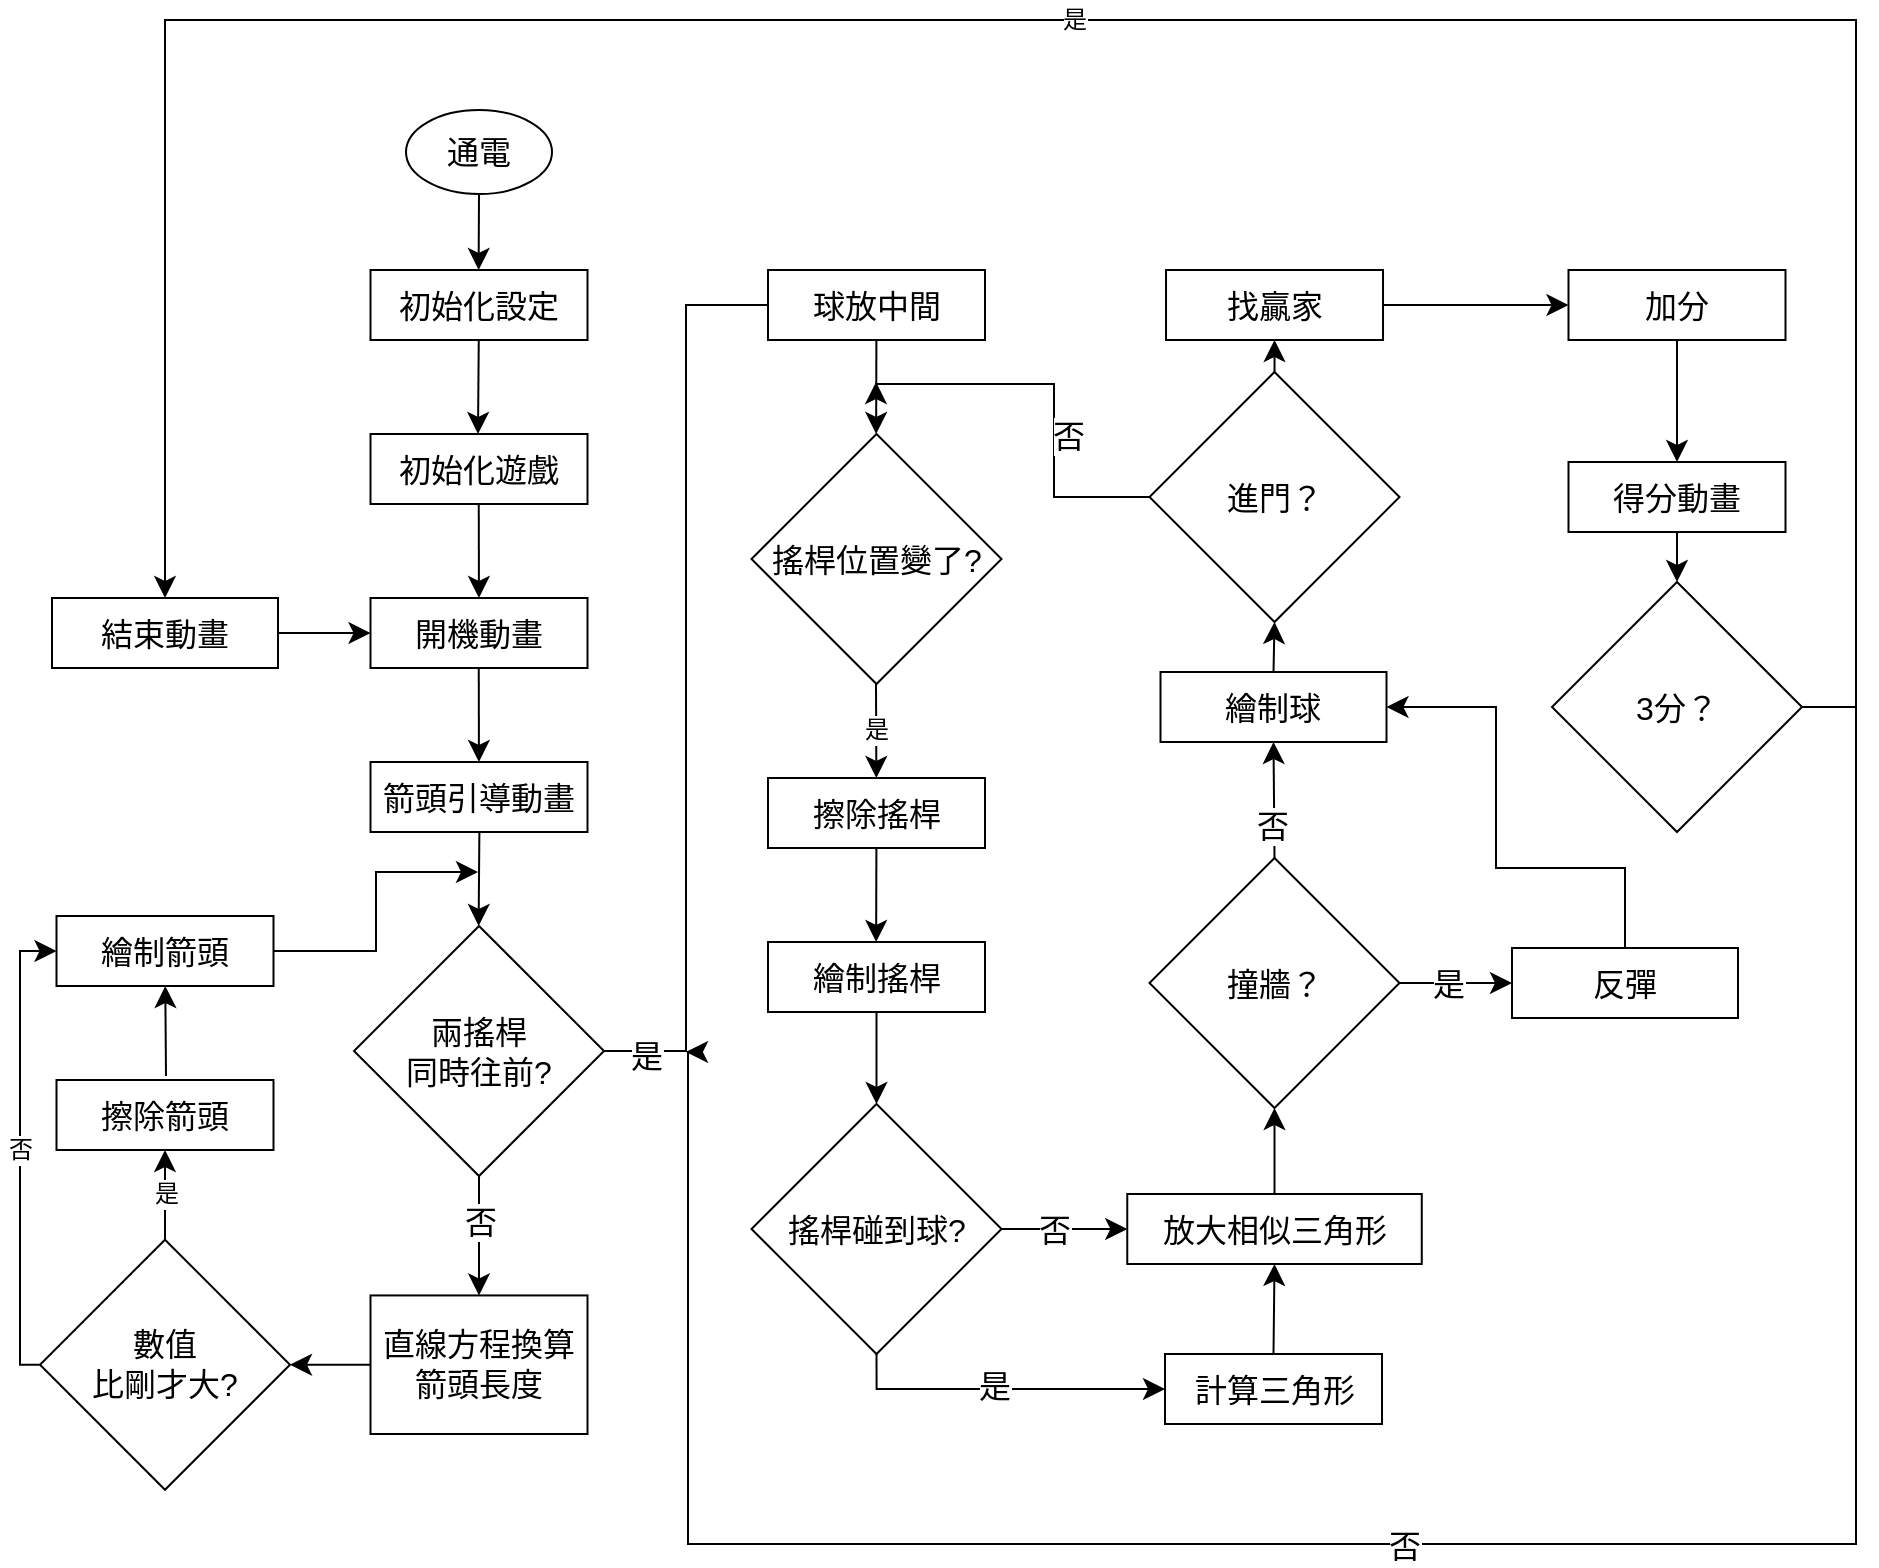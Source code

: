 <mxfile version="21.4.0" type="github">
  <diagram name="Page-1" id="_vV8z-4bH4aNI5SvgFvr">
    <mxGraphModel dx="944" dy="805" grid="0" gridSize="10" guides="1" tooltips="1" connect="1" arrows="1" fold="1" page="0" pageScale="1" pageWidth="850" pageHeight="1100" math="0" shadow="0">
      <root>
        <mxCell id="0" />
        <mxCell id="1" parent="0" />
        <mxCell id="f-ifP4W6vxq-8xgNUm1K-2" value="通電" style="ellipse;whiteSpace=wrap;html=1;fontSize=16;" parent="1" vertex="1">
          <mxGeometry x="442" y="162" width="73" height="42" as="geometry" />
        </mxCell>
        <mxCell id="f-ifP4W6vxq-8xgNUm1K-3" value="初始化遊戲" style="rounded=0;whiteSpace=wrap;html=1;fontSize=16;" parent="1" vertex="1">
          <mxGeometry x="424.25" y="324" width="108.5" height="35" as="geometry" />
        </mxCell>
        <mxCell id="f-ifP4W6vxq-8xgNUm1K-6" value="開機動畫" style="rounded=0;whiteSpace=wrap;html=1;fontSize=16;" parent="1" vertex="1">
          <mxGeometry x="424.25" y="406" width="108.5" height="35" as="geometry" />
        </mxCell>
        <mxCell id="f-ifP4W6vxq-8xgNUm1K-7" value="" style="endArrow=classic;html=1;rounded=0;fontSize=12;startSize=8;endSize=8;curved=1;" parent="1" target="f-ifP4W6vxq-8xgNUm1K-6" edge="1">
          <mxGeometry width="50" height="50" relative="1" as="geometry">
            <mxPoint x="478.38" y="359" as="sourcePoint" />
            <mxPoint x="478.38" y="386" as="targetPoint" />
          </mxGeometry>
        </mxCell>
        <mxCell id="f-ifP4W6vxq-8xgNUm1K-8" value="箭頭引導動畫" style="rounded=0;whiteSpace=wrap;html=1;fontSize=16;" parent="1" vertex="1">
          <mxGeometry x="424.25" y="488" width="108.5" height="35" as="geometry" />
        </mxCell>
        <mxCell id="f-ifP4W6vxq-8xgNUm1K-9" value="" style="endArrow=classic;html=1;rounded=0;fontSize=12;startSize=8;endSize=8;curved=1;" parent="1" target="f-ifP4W6vxq-8xgNUm1K-8" edge="1">
          <mxGeometry width="50" height="50" relative="1" as="geometry">
            <mxPoint x="478.38" y="441" as="sourcePoint" />
            <mxPoint x="478.38" y="468" as="targetPoint" />
          </mxGeometry>
        </mxCell>
        <mxCell id="f-ifP4W6vxq-8xgNUm1K-11" value="" style="endArrow=classic;html=1;rounded=0;fontSize=12;startSize=8;endSize=8;curved=1;" parent="1" edge="1">
          <mxGeometry width="50" height="50" relative="1" as="geometry">
            <mxPoint x="478.69" y="523" as="sourcePoint" />
            <mxPoint x="478.31" y="570" as="targetPoint" />
          </mxGeometry>
        </mxCell>
        <mxCell id="WK4xcvCWI10CoFq3gpq9-1" value="兩搖桿&lt;br&gt;同時往前?" style="rhombus;whiteSpace=wrap;html=1;fontSize=16;" parent="1" vertex="1">
          <mxGeometry x="416" y="570" width="125" height="125" as="geometry" />
        </mxCell>
        <mxCell id="WK4xcvCWI10CoFq3gpq9-6" value="" style="endArrow=classic;html=1;rounded=0;fontSize=12;startSize=8;endSize=8;curved=1;entryX=0.5;entryY=0;entryDx=0;entryDy=0;" parent="1" source="WK4xcvCWI10CoFq3gpq9-1" edge="1">
          <mxGeometry width="50" height="50" relative="1" as="geometry">
            <mxPoint x="549" y="653" as="sourcePoint" />
            <mxPoint x="478.5" y="754.72" as="targetPoint" />
          </mxGeometry>
        </mxCell>
        <mxCell id="WK4xcvCWI10CoFq3gpq9-9" value="否" style="edgeLabel;html=1;align=center;verticalAlign=middle;resizable=0;points=[];fontSize=16;" parent="WK4xcvCWI10CoFq3gpq9-6" vertex="1" connectable="0">
          <mxGeometry x="-0.248" relative="1" as="geometry">
            <mxPoint as="offset" />
          </mxGeometry>
        </mxCell>
        <mxCell id="WK4xcvCWI10CoFq3gpq9-12" value="初始化設定" style="rounded=0;whiteSpace=wrap;html=1;fontSize=16;" parent="1" vertex="1">
          <mxGeometry x="424.25" y="242" width="108.5" height="35" as="geometry" />
        </mxCell>
        <mxCell id="WK4xcvCWI10CoFq3gpq9-13" value="" style="endArrow=classic;html=1;rounded=0;fontSize=12;startSize=8;endSize=8;curved=1;" parent="1" edge="1">
          <mxGeometry width="50" height="50" relative="1" as="geometry">
            <mxPoint x="478.38" y="277" as="sourcePoint" />
            <mxPoint x="478" y="324" as="targetPoint" />
          </mxGeometry>
        </mxCell>
        <mxCell id="WK4xcvCWI10CoFq3gpq9-16" value="" style="endArrow=classic;html=1;rounded=0;fontSize=12;startSize=8;endSize=8;curved=1;exitX=0.5;exitY=1;exitDx=0;exitDy=0;" parent="1" source="f-ifP4W6vxq-8xgNUm1K-2" edge="1">
          <mxGeometry width="50" height="50" relative="1" as="geometry">
            <mxPoint x="479" y="205" as="sourcePoint" />
            <mxPoint x="478.31" y="242" as="targetPoint" />
          </mxGeometry>
        </mxCell>
        <mxCell id="WK4xcvCWI10CoFq3gpq9-19" value="球放中間" style="rounded=0;whiteSpace=wrap;html=1;fontSize=16;" parent="1" vertex="1">
          <mxGeometry x="623" y="242" width="108.5" height="35" as="geometry" />
        </mxCell>
        <mxCell id="WK4xcvCWI10CoFq3gpq9-30" value="擦除搖桿" style="rounded=0;whiteSpace=wrap;html=1;fontSize=16;" parent="1" vertex="1">
          <mxGeometry x="623" y="496" width="108.5" height="35" as="geometry" />
        </mxCell>
        <mxCell id="WK4xcvCWI10CoFq3gpq9-31" value="是" style="endArrow=classic;html=1;rounded=0;fontSize=12;startSize=8;endSize=8;curved=1;" parent="1" target="WK4xcvCWI10CoFq3gpq9-30" edge="1">
          <mxGeometry width="50" height="50" relative="1" as="geometry">
            <mxPoint x="677" y="449" as="sourcePoint" />
            <mxPoint x="677.13" y="476" as="targetPoint" />
          </mxGeometry>
        </mxCell>
        <mxCell id="WK4xcvCWI10CoFq3gpq9-34" value="直線方程換算&lt;br&gt;箭頭長度" style="rounded=0;whiteSpace=wrap;html=1;fontSize=16;" parent="1" vertex="1">
          <mxGeometry x="424.25" y="754.72" width="108.5" height="69.28" as="geometry" />
        </mxCell>
        <mxCell id="WK4xcvCWI10CoFq3gpq9-42" value="搖桿碰到球?" style="rhombus;whiteSpace=wrap;html=1;fontSize=16;" parent="1" vertex="1">
          <mxGeometry x="614.75" y="659" width="125" height="125" as="geometry" />
        </mxCell>
        <mxCell id="WK4xcvCWI10CoFq3gpq9-45" value="放大相似三角形" style="rounded=0;whiteSpace=wrap;html=1;fontSize=16;" parent="1" vertex="1">
          <mxGeometry x="802.63" y="704" width="147.25" height="35" as="geometry" />
        </mxCell>
        <mxCell id="WK4xcvCWI10CoFq3gpq9-46" value="" style="endArrow=classic;html=1;rounded=0;fontSize=12;startSize=8;endSize=8;curved=1;entryX=0;entryY=0.5;entryDx=0;entryDy=0;exitX=1;exitY=0.5;exitDx=0;exitDy=0;" parent="1" source="WK4xcvCWI10CoFq3gpq9-42" target="WK4xcvCWI10CoFq3gpq9-45" edge="1">
          <mxGeometry width="50" height="50" relative="1" as="geometry">
            <mxPoint x="773" y="738" as="sourcePoint" />
            <mxPoint x="810" y="621" as="targetPoint" />
          </mxGeometry>
        </mxCell>
        <mxCell id="WK4xcvCWI10CoFq3gpq9-78" value="否" style="edgeLabel;html=1;align=center;verticalAlign=middle;resizable=0;points=[];fontSize=16;" parent="WK4xcvCWI10CoFq3gpq9-46" vertex="1" connectable="0">
          <mxGeometry x="-0.193" relative="1" as="geometry">
            <mxPoint as="offset" />
          </mxGeometry>
        </mxCell>
        <mxCell id="WK4xcvCWI10CoFq3gpq9-49" value="計算三角形" style="rounded=0;whiteSpace=wrap;html=1;fontSize=16;" parent="1" vertex="1">
          <mxGeometry x="821.5" y="784" width="108.5" height="35" as="geometry" />
        </mxCell>
        <mxCell id="WK4xcvCWI10CoFq3gpq9-50" value="搖桿位置變了?" style="rhombus;whiteSpace=wrap;html=1;fontSize=16;" parent="1" vertex="1">
          <mxGeometry x="614.75" y="324" width="125" height="125" as="geometry" />
        </mxCell>
        <mxCell id="WK4xcvCWI10CoFq3gpq9-51" value="" style="endArrow=classic;html=1;rounded=0;fontSize=12;startSize=8;endSize=8;curved=1;" parent="1" edge="1">
          <mxGeometry width="50" height="50" relative="1" as="geometry">
            <mxPoint x="677.2" y="277" as="sourcePoint" />
            <mxPoint x="677.07" y="324" as="targetPoint" />
          </mxGeometry>
        </mxCell>
        <mxCell id="WK4xcvCWI10CoFq3gpq9-55" value="" style="endArrow=classic;html=1;rounded=0;fontSize=12;startSize=8;endSize=8;curved=1;" parent="1" edge="1">
          <mxGeometry width="50" height="50" relative="1" as="geometry">
            <mxPoint x="677.2" y="531" as="sourcePoint" />
            <mxPoint x="677.07" y="578" as="targetPoint" />
          </mxGeometry>
        </mxCell>
        <mxCell id="WK4xcvCWI10CoFq3gpq9-56" value="數值&lt;br&gt;比剛才大?" style="rhombus;whiteSpace=wrap;html=1;fontSize=16;" parent="1" vertex="1">
          <mxGeometry x="259" y="726.86" width="125" height="125" as="geometry" />
        </mxCell>
        <mxCell id="WK4xcvCWI10CoFq3gpq9-57" value="" style="endArrow=classic;html=1;rounded=0;fontSize=12;startSize=8;endSize=8;curved=1;exitX=0;exitY=0.5;exitDx=0;exitDy=0;entryX=1;entryY=0.5;entryDx=0;entryDy=0;" parent="1" source="WK4xcvCWI10CoFq3gpq9-34" target="WK4xcvCWI10CoFq3gpq9-56" edge="1">
          <mxGeometry width="50" height="50" relative="1" as="geometry">
            <mxPoint x="402" y="714" as="sourcePoint" />
            <mxPoint x="391" y="790" as="targetPoint" />
          </mxGeometry>
        </mxCell>
        <mxCell id="WK4xcvCWI10CoFq3gpq9-58" value="擦除箭頭" style="rounded=0;whiteSpace=wrap;html=1;fontSize=16;" parent="1" vertex="1">
          <mxGeometry x="267.25" y="647" width="108.5" height="35" as="geometry" />
        </mxCell>
        <mxCell id="WK4xcvCWI10CoFq3gpq9-63" value="是" style="endArrow=classic;html=1;rounded=0;fontSize=12;startSize=8;endSize=8;curved=1;exitX=0.5;exitY=0;exitDx=0;exitDy=0;" parent="1" source="WK4xcvCWI10CoFq3gpq9-56" target="WK4xcvCWI10CoFq3gpq9-58" edge="1">
          <mxGeometry width="50" height="50" relative="1" as="geometry">
            <mxPoint x="321.69" y="679.86" as="sourcePoint" />
            <mxPoint x="360" y="723" as="targetPoint" />
          </mxGeometry>
        </mxCell>
        <mxCell id="WK4xcvCWI10CoFq3gpq9-65" value="繪制箭頭" style="rounded=0;whiteSpace=wrap;html=1;fontSize=16;" parent="1" vertex="1">
          <mxGeometry x="267.25" y="565.0" width="108.5" height="35" as="geometry" />
        </mxCell>
        <mxCell id="WK4xcvCWI10CoFq3gpq9-66" value="" style="endArrow=classic;html=1;rounded=0;fontSize=12;startSize=8;endSize=8;curved=1;exitX=0.5;exitY=0;exitDx=0;exitDy=0;" parent="1" target="WK4xcvCWI10CoFq3gpq9-65" edge="1">
          <mxGeometry width="50" height="50" relative="1" as="geometry">
            <mxPoint x="322" y="645.0" as="sourcePoint" />
            <mxPoint x="360" y="641.0" as="targetPoint" />
          </mxGeometry>
        </mxCell>
        <mxCell id="WK4xcvCWI10CoFq3gpq9-67" value="" style="endArrow=classic;html=1;rounded=0;fontSize=12;startSize=8;endSize=8;exitX=1;exitY=0.5;exitDx=0;exitDy=0;edgeStyle=elbowEdgeStyle;" parent="1" source="WK4xcvCWI10CoFq3gpq9-65" edge="1">
          <mxGeometry width="50" height="50" relative="1" as="geometry">
            <mxPoint x="364" y="613" as="sourcePoint" />
            <mxPoint x="478" y="543" as="targetPoint" />
          </mxGeometry>
        </mxCell>
        <mxCell id="WK4xcvCWI10CoFq3gpq9-68" value="否" style="endArrow=classic;html=1;rounded=0;fontSize=12;startSize=8;endSize=8;exitX=0;exitY=0.5;exitDx=0;exitDy=0;entryX=0;entryY=0.5;entryDx=0;entryDy=0;edgeStyle=orthogonalEdgeStyle;" parent="1" source="WK4xcvCWI10CoFq3gpq9-56" target="WK4xcvCWI10CoFq3gpq9-65" edge="1">
          <mxGeometry width="50" height="50" relative="1" as="geometry">
            <mxPoint x="284" y="689" as="sourcePoint" />
            <mxPoint x="334" y="639" as="targetPoint" />
          </mxGeometry>
        </mxCell>
        <mxCell id="WK4xcvCWI10CoFq3gpq9-69" value="繪制搖桿" style="rounded=0;whiteSpace=wrap;html=1;fontSize=16;" parent="1" vertex="1">
          <mxGeometry x="623" y="578" width="108.5" height="35" as="geometry" />
        </mxCell>
        <mxCell id="WK4xcvCWI10CoFq3gpq9-70" value="" style="endArrow=classic;html=1;rounded=0;fontSize=12;startSize=8;endSize=8;curved=1;entryX=0.5;entryY=0;entryDx=0;entryDy=0;exitX=0.5;exitY=1;exitDx=0;exitDy=0;" parent="1" source="WK4xcvCWI10CoFq3gpq9-69" target="WK4xcvCWI10CoFq3gpq9-42" edge="1">
          <mxGeometry width="50" height="50" relative="1" as="geometry">
            <mxPoint x="677.2" y="613" as="sourcePoint" />
            <mxPoint x="706" y="650" as="targetPoint" />
          </mxGeometry>
        </mxCell>
        <mxCell id="WK4xcvCWI10CoFq3gpq9-72" value="" style="endArrow=classic;html=1;rounded=0;fontSize=12;startSize=8;endSize=8;entryX=0;entryY=0.5;entryDx=0;entryDy=0;exitX=0.5;exitY=1;exitDx=0;exitDy=0;edgeStyle=orthogonalEdgeStyle;" parent="1" source="WK4xcvCWI10CoFq3gpq9-42" target="WK4xcvCWI10CoFq3gpq9-49" edge="1">
          <mxGeometry width="50" height="50" relative="1" as="geometry">
            <mxPoint x="717" y="771" as="sourcePoint" />
            <mxPoint x="767" y="721" as="targetPoint" />
          </mxGeometry>
        </mxCell>
        <mxCell id="WK4xcvCWI10CoFq3gpq9-73" value="是" style="edgeLabel;html=1;align=center;verticalAlign=middle;resizable=0;points=[];fontSize=16;" parent="WK4xcvCWI10CoFq3gpq9-72" vertex="1" connectable="0">
          <mxGeometry x="-0.068" y="2" relative="1" as="geometry">
            <mxPoint as="offset" />
          </mxGeometry>
        </mxCell>
        <mxCell id="WK4xcvCWI10CoFq3gpq9-76" value="" style="endArrow=classic;html=1;rounded=0;fontSize=12;startSize=8;endSize=8;curved=1;exitX=0.5;exitY=0;exitDx=0;exitDy=0;entryX=0.5;entryY=1;entryDx=0;entryDy=0;" parent="1" source="WK4xcvCWI10CoFq3gpq9-49" target="WK4xcvCWI10CoFq3gpq9-45" edge="1">
          <mxGeometry width="50" height="50" relative="1" as="geometry">
            <mxPoint x="826" y="717" as="sourcePoint" />
            <mxPoint x="931" y="760" as="targetPoint" />
          </mxGeometry>
        </mxCell>
        <mxCell id="WK4xcvCWI10CoFq3gpq9-79" value="繪制球" style="rounded=0;whiteSpace=wrap;html=1;fontSize=16;" parent="1" vertex="1">
          <mxGeometry x="819.25" y="443" width="113" height="35" as="geometry" />
        </mxCell>
        <mxCell id="WK4xcvCWI10CoFq3gpq9-84" value="" style="endArrow=classic;html=1;rounded=0;fontSize=12;startSize=8;endSize=8;curved=1;exitX=0.5;exitY=0;exitDx=0;exitDy=0;entryX=0.5;entryY=1;entryDx=0;entryDy=0;" parent="1" source="y1NbbbOnnYokH4AwfsoX-2" target="WK4xcvCWI10CoFq3gpq9-79" edge="1">
          <mxGeometry width="50" height="50" relative="1" as="geometry">
            <mxPoint x="894" y="565" as="sourcePoint" />
            <mxPoint x="944" y="515" as="targetPoint" />
          </mxGeometry>
        </mxCell>
        <mxCell id="y1NbbbOnnYokH4AwfsoX-4" value="否" style="edgeLabel;html=1;align=center;verticalAlign=middle;resizable=0;points=[];fontSize=16;" vertex="1" connectable="0" parent="WK4xcvCWI10CoFq3gpq9-84">
          <mxGeometry x="-0.45" y="1" relative="1" as="geometry">
            <mxPoint as="offset" />
          </mxGeometry>
        </mxCell>
        <mxCell id="WK4xcvCWI10CoFq3gpq9-85" value="進門？" style="rhombus;whiteSpace=wrap;html=1;fontSize=16;" parent="1" vertex="1">
          <mxGeometry x="813.76" y="293" width="125" height="125" as="geometry" />
        </mxCell>
        <mxCell id="WK4xcvCWI10CoFq3gpq9-86" value="" style="endArrow=classic;html=1;rounded=0;fontSize=12;startSize=8;endSize=8;curved=1;exitX=0.5;exitY=0;exitDx=0;exitDy=0;entryX=0.5;entryY=1;entryDx=0;entryDy=0;" parent="1" source="WK4xcvCWI10CoFq3gpq9-79" target="WK4xcvCWI10CoFq3gpq9-85" edge="1">
          <mxGeometry width="50" height="50" relative="1" as="geometry">
            <mxPoint x="820.25" y="464" as="sourcePoint" />
            <mxPoint x="875.25" y="459" as="targetPoint" />
          </mxGeometry>
        </mxCell>
        <mxCell id="WK4xcvCWI10CoFq3gpq9-90" value="" style="endArrow=classic;html=1;rounded=0;fontSize=12;startSize=8;endSize=8;exitX=0;exitY=0.5;exitDx=0;exitDy=0;edgeStyle=orthogonalEdgeStyle;" parent="1" source="WK4xcvCWI10CoFq3gpq9-85" edge="1">
          <mxGeometry x="0.073" y="-141" width="50" height="50" relative="1" as="geometry">
            <mxPoint x="869" y="447" as="sourcePoint" />
            <mxPoint x="677" y="298" as="targetPoint" />
            <Array as="points">
              <mxPoint x="766" y="355" />
              <mxPoint x="766" y="299" />
              <mxPoint x="677" y="299" />
            </Array>
            <mxPoint x="101" y="42" as="offset" />
          </mxGeometry>
        </mxCell>
        <mxCell id="y1NbbbOnnYokH4AwfsoX-23" value="否" style="edgeLabel;html=1;align=center;verticalAlign=middle;resizable=0;points=[];fontSize=16;" vertex="1" connectable="0" parent="WK4xcvCWI10CoFq3gpq9-90">
          <mxGeometry x="-0.188" y="-7" relative="1" as="geometry">
            <mxPoint as="offset" />
          </mxGeometry>
        </mxCell>
        <mxCell id="WK4xcvCWI10CoFq3gpq9-93" value="找贏家" style="rounded=0;whiteSpace=wrap;html=1;fontSize=16;" parent="1" vertex="1">
          <mxGeometry x="822.01" y="242" width="108.5" height="35" as="geometry" />
        </mxCell>
        <mxCell id="WK4xcvCWI10CoFq3gpq9-95" value="" style="endArrow=classic;html=1;rounded=0;fontSize=12;startSize=8;endSize=8;curved=1;exitX=0.5;exitY=0;exitDx=0;exitDy=0;entryX=0.5;entryY=1;entryDx=0;entryDy=0;" parent="1" source="WK4xcvCWI10CoFq3gpq9-85" target="WK4xcvCWI10CoFq3gpq9-93" edge="1">
          <mxGeometry width="50" height="50" relative="1" as="geometry">
            <mxPoint x="1010.25" y="284" as="sourcePoint" />
            <mxPoint x="1060.25" y="234" as="targetPoint" />
          </mxGeometry>
        </mxCell>
        <mxCell id="WK4xcvCWI10CoFq3gpq9-96" value="加分" style="rounded=0;whiteSpace=wrap;html=1;fontSize=16;" parent="1" vertex="1">
          <mxGeometry x="1023.25" y="242" width="108.5" height="35" as="geometry" />
        </mxCell>
        <mxCell id="WK4xcvCWI10CoFq3gpq9-97" value="" style="endArrow=classic;html=1;rounded=0;fontSize=12;startSize=8;endSize=8;curved=1;entryX=0;entryY=0.5;entryDx=0;entryDy=0;exitX=1;exitY=0.5;exitDx=0;exitDy=0;" parent="1" target="WK4xcvCWI10CoFq3gpq9-96" edge="1" source="WK4xcvCWI10CoFq3gpq9-93">
          <mxGeometry width="50" height="50" relative="1" as="geometry">
            <mxPoint x="966" y="201" as="sourcePoint" />
            <mxPoint x="1060.24" y="152" as="targetPoint" />
          </mxGeometry>
        </mxCell>
        <mxCell id="WK4xcvCWI10CoFq3gpq9-98" value="得分動畫" style="rounded=0;whiteSpace=wrap;html=1;fontSize=16;" parent="1" vertex="1">
          <mxGeometry x="1023.25" y="338" width="108.5" height="35" as="geometry" />
        </mxCell>
        <mxCell id="WK4xcvCWI10CoFq3gpq9-99" value="" style="endArrow=classic;html=1;rounded=0;fontSize=12;startSize=8;endSize=8;curved=1;exitX=0.5;exitY=1;exitDx=0;exitDy=0;entryX=0.5;entryY=0;entryDx=0;entryDy=0;" parent="1" target="WK4xcvCWI10CoFq3gpq9-98" edge="1" source="WK4xcvCWI10CoFq3gpq9-96">
          <mxGeometry width="50" height="50" relative="1" as="geometry">
            <mxPoint x="1042" y="268" as="sourcePoint" />
            <mxPoint x="1139" y="300" as="targetPoint" />
          </mxGeometry>
        </mxCell>
        <mxCell id="WK4xcvCWI10CoFq3gpq9-100" value="3分？" style="rhombus;whiteSpace=wrap;html=1;fontSize=16;" parent="1" vertex="1">
          <mxGeometry x="1015" y="398" width="125" height="125" as="geometry" />
        </mxCell>
        <mxCell id="WK4xcvCWI10CoFq3gpq9-101" value="" style="endArrow=classic;html=1;rounded=0;fontSize=12;startSize=8;endSize=8;curved=1;entryX=0.5;entryY=0;entryDx=0;entryDy=0;exitX=0.5;exitY=1;exitDx=0;exitDy=0;" parent="1" source="WK4xcvCWI10CoFq3gpq9-98" target="WK4xcvCWI10CoFq3gpq9-100" edge="1">
          <mxGeometry width="50" height="50" relative="1" as="geometry">
            <mxPoint x="1169" y="224" as="sourcePoint" />
            <mxPoint x="1219" y="174" as="targetPoint" />
          </mxGeometry>
        </mxCell>
        <mxCell id="y1NbbbOnnYokH4AwfsoX-3" value="" style="endArrow=classic;html=1;rounded=0;fontSize=12;startSize=8;endSize=8;curved=1;exitX=0.5;exitY=0;exitDx=0;exitDy=0;entryX=0.5;entryY=1;entryDx=0;entryDy=0;" edge="1" parent="1" source="WK4xcvCWI10CoFq3gpq9-45" target="y1NbbbOnnYokH4AwfsoX-2">
          <mxGeometry width="50" height="50" relative="1" as="geometry">
            <mxPoint x="876" y="704" as="sourcePoint" />
            <mxPoint x="876" y="531" as="targetPoint" />
          </mxGeometry>
        </mxCell>
        <mxCell id="y1NbbbOnnYokH4AwfsoX-2" value="撞牆？" style="rhombus;whiteSpace=wrap;html=1;fontSize=16;" vertex="1" parent="1">
          <mxGeometry x="813.75" y="536" width="125" height="125" as="geometry" />
        </mxCell>
        <mxCell id="y1NbbbOnnYokH4AwfsoX-5" value="反彈" style="rounded=0;whiteSpace=wrap;html=1;fontSize=16;" vertex="1" parent="1">
          <mxGeometry x="995" y="581" width="113" height="35" as="geometry" />
        </mxCell>
        <mxCell id="y1NbbbOnnYokH4AwfsoX-7" value="" style="endArrow=classic;html=1;rounded=0;fontSize=12;startSize=8;endSize=8;curved=1;exitX=1;exitY=0.5;exitDx=0;exitDy=0;entryX=0;entryY=0.5;entryDx=0;entryDy=0;" edge="1" parent="1" source="y1NbbbOnnYokH4AwfsoX-2" target="y1NbbbOnnYokH4AwfsoX-5">
          <mxGeometry width="50" height="50" relative="1" as="geometry">
            <mxPoint x="964" y="597" as="sourcePoint" />
            <mxPoint x="964" y="554" as="targetPoint" />
          </mxGeometry>
        </mxCell>
        <mxCell id="y1NbbbOnnYokH4AwfsoX-14" value="是" style="edgeLabel;html=1;align=center;verticalAlign=middle;resizable=0;points=[];fontSize=16;" vertex="1" connectable="0" parent="y1NbbbOnnYokH4AwfsoX-7">
          <mxGeometry x="-0.16" relative="1" as="geometry">
            <mxPoint as="offset" />
          </mxGeometry>
        </mxCell>
        <mxCell id="y1NbbbOnnYokH4AwfsoX-8" value="" style="endArrow=classic;html=1;rounded=0;fontSize=12;startSize=8;endSize=8;exitX=0.5;exitY=0;exitDx=0;exitDy=0;edgeStyle=orthogonalEdgeStyle;entryX=1;entryY=0.5;entryDx=0;entryDy=0;" edge="1" parent="1" source="y1NbbbOnnYokH4AwfsoX-5" target="WK4xcvCWI10CoFq3gpq9-79">
          <mxGeometry width="50" height="50" relative="1" as="geometry">
            <mxPoint x="1048" y="522" as="sourcePoint" />
            <mxPoint x="970" y="472" as="targetPoint" />
            <Array as="points">
              <mxPoint x="1051" y="541" />
              <mxPoint x="987" y="541" />
              <mxPoint x="987" y="460" />
            </Array>
          </mxGeometry>
        </mxCell>
        <mxCell id="y1NbbbOnnYokH4AwfsoX-9" value="結束動畫" style="rounded=0;whiteSpace=wrap;html=1;fontSize=16;" vertex="1" parent="1">
          <mxGeometry x="265" y="406" width="113" height="35" as="geometry" />
        </mxCell>
        <mxCell id="y1NbbbOnnYokH4AwfsoX-11" value="" style="endArrow=classic;html=1;rounded=0;fontSize=12;startSize=8;endSize=8;curved=1;entryX=0;entryY=0.5;entryDx=0;entryDy=0;exitX=1;exitY=0.5;exitDx=0;exitDy=0;" edge="1" parent="1" source="y1NbbbOnnYokH4AwfsoX-9" target="f-ifP4W6vxq-8xgNUm1K-6">
          <mxGeometry width="50" height="50" relative="1" as="geometry">
            <mxPoint x="346" y="453" as="sourcePoint" />
            <mxPoint x="396" y="403" as="targetPoint" />
          </mxGeometry>
        </mxCell>
        <mxCell id="y1NbbbOnnYokH4AwfsoX-12" value="是" style="endArrow=classic;html=1;rounded=0;fontSize=12;startSize=8;endSize=8;entryX=0.5;entryY=0;entryDx=0;entryDy=0;edgeStyle=elbowEdgeStyle;elbow=vertical;" edge="1" parent="1" target="y1NbbbOnnYokH4AwfsoX-9">
          <mxGeometry width="50" height="50" relative="1" as="geometry">
            <mxPoint x="1167" y="469" as="sourcePoint" />
            <mxPoint x="896" y="75" as="targetPoint" />
            <Array as="points">
              <mxPoint x="729" y="117" />
            </Array>
          </mxGeometry>
        </mxCell>
        <mxCell id="y1NbbbOnnYokH4AwfsoX-15" value="" style="endArrow=classic;html=1;rounded=0;fontSize=12;startSize=8;endSize=8;exitX=1;exitY=0.5;exitDx=0;exitDy=0;edgeStyle=orthogonalEdgeStyle;elbow=vertical;" edge="1" parent="1" source="WK4xcvCWI10CoFq3gpq9-100">
          <mxGeometry width="50" height="50" relative="1" as="geometry">
            <mxPoint x="841" y="960" as="sourcePoint" />
            <mxPoint x="582" y="633" as="targetPoint" />
            <Array as="points">
              <mxPoint x="1167" y="461" />
              <mxPoint x="1167" y="879" />
              <mxPoint x="583" y="879" />
              <mxPoint x="583" y="633" />
            </Array>
          </mxGeometry>
        </mxCell>
        <mxCell id="y1NbbbOnnYokH4AwfsoX-16" value="否" style="edgeLabel;html=1;align=center;verticalAlign=middle;resizable=0;points=[];fontSize=16;" vertex="1" connectable="0" parent="y1NbbbOnnYokH4AwfsoX-15">
          <mxGeometry x="0.053" y="1" relative="1" as="geometry">
            <mxPoint as="offset" />
          </mxGeometry>
        </mxCell>
        <mxCell id="y1NbbbOnnYokH4AwfsoX-19" value="" style="endArrow=none;html=1;rounded=0;fontSize=12;exitX=1;exitY=0.5;exitDx=0;exitDy=0;edgeStyle=elbowEdgeStyle;entryX=0;entryY=0.5;entryDx=0;entryDy=0;" edge="1" parent="1" source="WK4xcvCWI10CoFq3gpq9-1" target="WK4xcvCWI10CoFq3gpq9-19">
          <mxGeometry width="50" height="50" relative="1" as="geometry">
            <mxPoint x="541" y="633" as="sourcePoint" />
            <mxPoint x="608" y="222" as="targetPoint" />
          </mxGeometry>
        </mxCell>
        <mxCell id="y1NbbbOnnYokH4AwfsoX-22" value="是" style="edgeLabel;html=1;align=center;verticalAlign=middle;resizable=0;points=[];fontSize=16;" vertex="1" connectable="0" parent="y1NbbbOnnYokH4AwfsoX-19">
          <mxGeometry x="-0.907" y="-2" relative="1" as="geometry">
            <mxPoint as="offset" />
          </mxGeometry>
        </mxCell>
      </root>
    </mxGraphModel>
  </diagram>
</mxfile>
